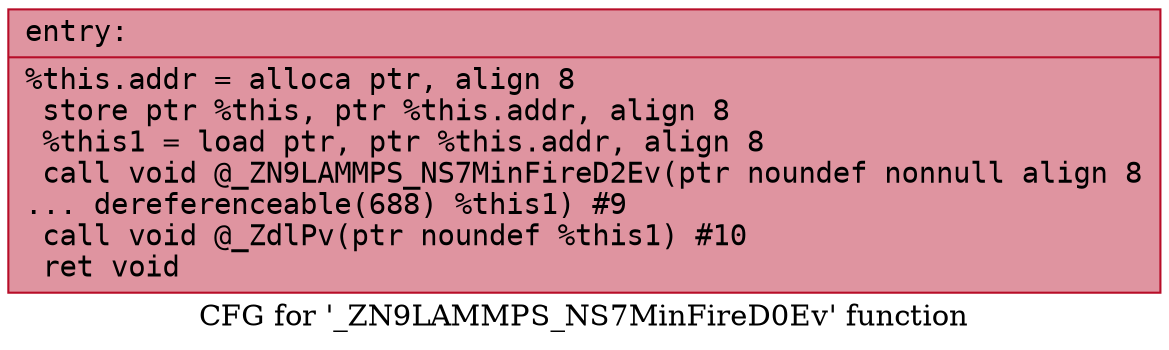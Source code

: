 digraph "CFG for '_ZN9LAMMPS_NS7MinFireD0Ev' function" {
	label="CFG for '_ZN9LAMMPS_NS7MinFireD0Ev' function";

	Node0x557bd15cd240 [shape=record,color="#b70d28ff", style=filled, fillcolor="#b70d2870" fontname="Courier",label="{entry:\l|  %this.addr = alloca ptr, align 8\l  store ptr %this, ptr %this.addr, align 8\l  %this1 = load ptr, ptr %this.addr, align 8\l  call void @_ZN9LAMMPS_NS7MinFireD2Ev(ptr noundef nonnull align 8\l... dereferenceable(688) %this1) #9\l  call void @_ZdlPv(ptr noundef %this1) #10\l  ret void\l}"];
}
